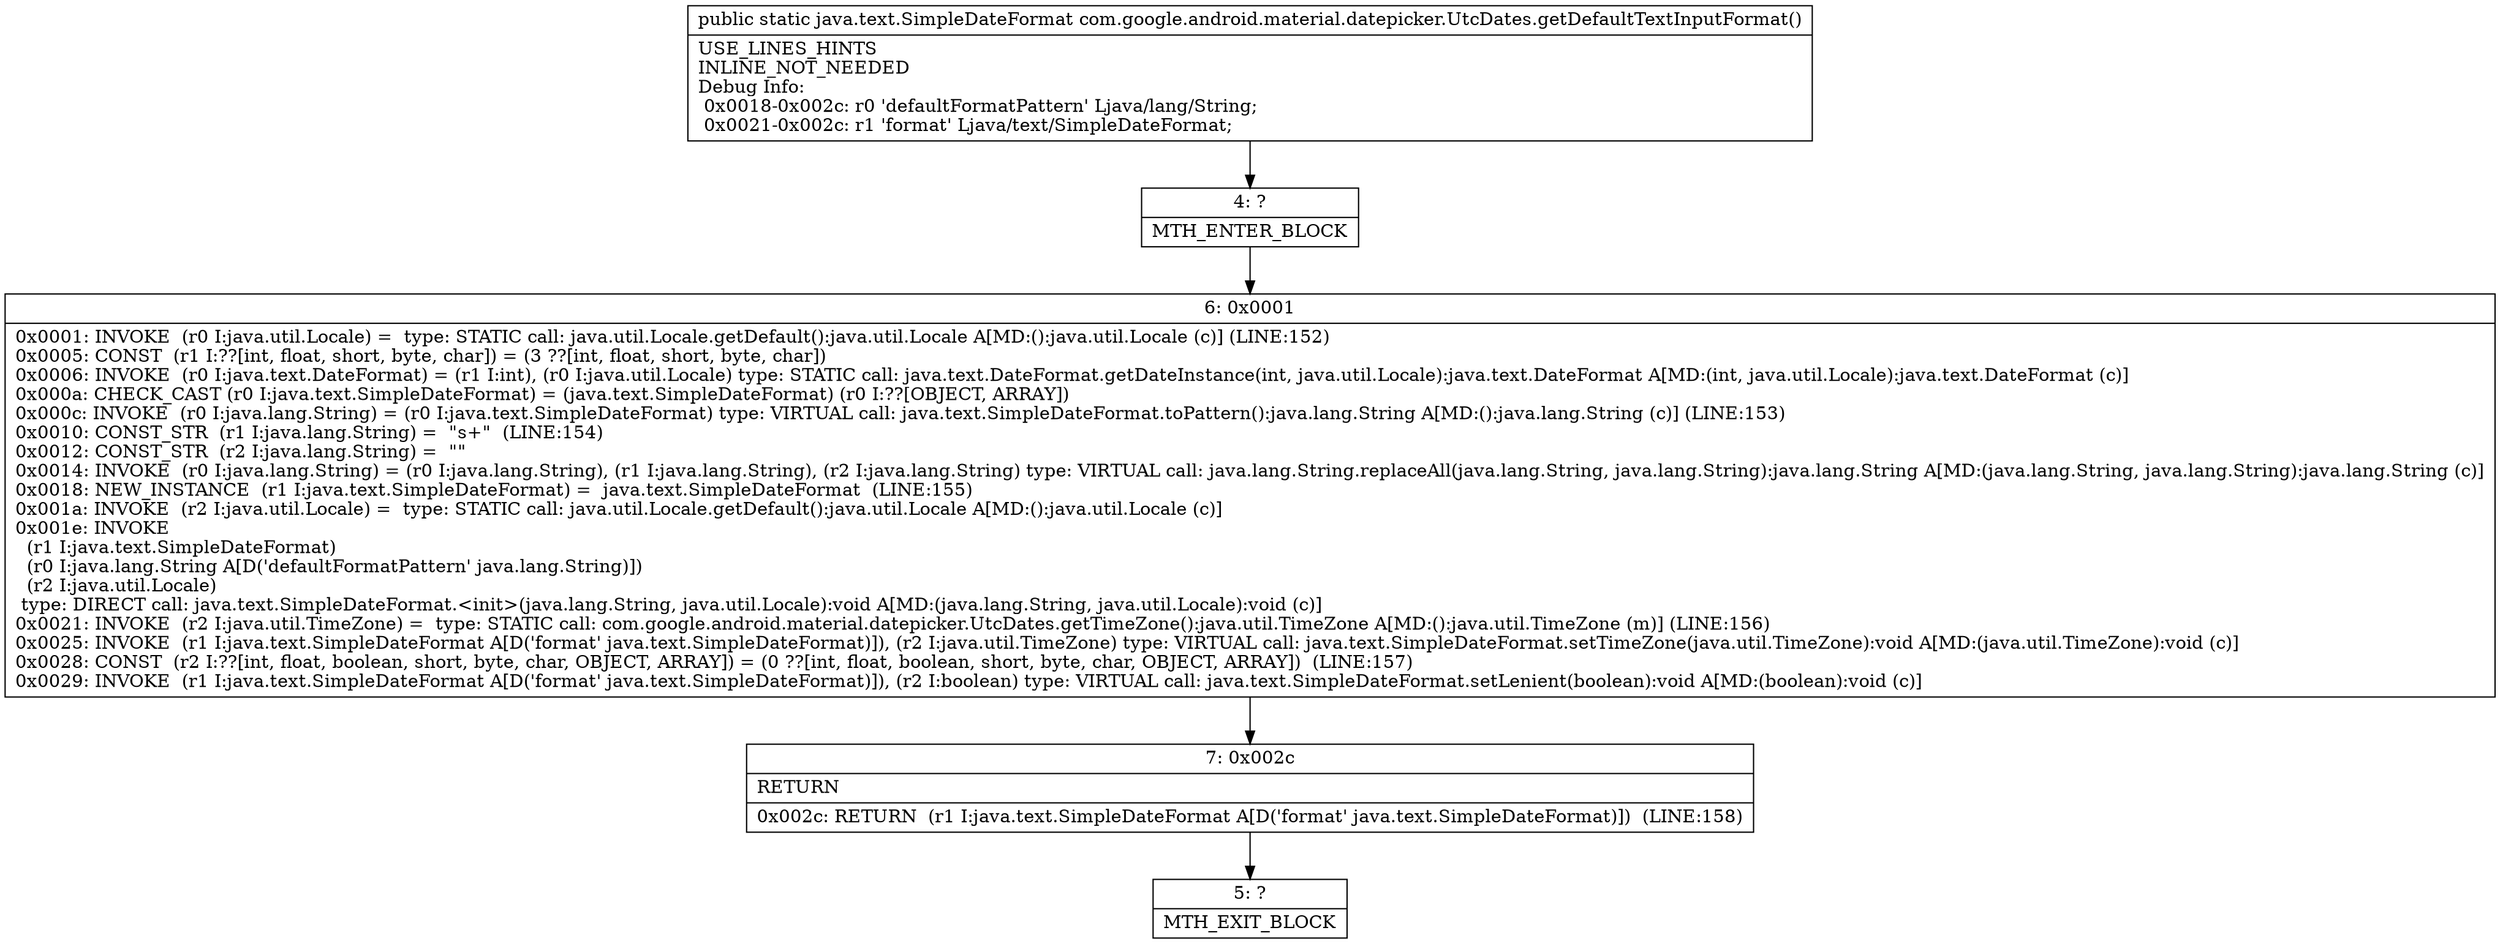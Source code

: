 digraph "CFG forcom.google.android.material.datepicker.UtcDates.getDefaultTextInputFormat()Ljava\/text\/SimpleDateFormat;" {
Node_4 [shape=record,label="{4\:\ ?|MTH_ENTER_BLOCK\l}"];
Node_6 [shape=record,label="{6\:\ 0x0001|0x0001: INVOKE  (r0 I:java.util.Locale) =  type: STATIC call: java.util.Locale.getDefault():java.util.Locale A[MD:():java.util.Locale (c)] (LINE:152)\l0x0005: CONST  (r1 I:??[int, float, short, byte, char]) = (3 ??[int, float, short, byte, char]) \l0x0006: INVOKE  (r0 I:java.text.DateFormat) = (r1 I:int), (r0 I:java.util.Locale) type: STATIC call: java.text.DateFormat.getDateInstance(int, java.util.Locale):java.text.DateFormat A[MD:(int, java.util.Locale):java.text.DateFormat (c)]\l0x000a: CHECK_CAST (r0 I:java.text.SimpleDateFormat) = (java.text.SimpleDateFormat) (r0 I:??[OBJECT, ARRAY]) \l0x000c: INVOKE  (r0 I:java.lang.String) = (r0 I:java.text.SimpleDateFormat) type: VIRTUAL call: java.text.SimpleDateFormat.toPattern():java.lang.String A[MD:():java.lang.String (c)] (LINE:153)\l0x0010: CONST_STR  (r1 I:java.lang.String) =  \"s+\"  (LINE:154)\l0x0012: CONST_STR  (r2 I:java.lang.String) =  \"\" \l0x0014: INVOKE  (r0 I:java.lang.String) = (r0 I:java.lang.String), (r1 I:java.lang.String), (r2 I:java.lang.String) type: VIRTUAL call: java.lang.String.replaceAll(java.lang.String, java.lang.String):java.lang.String A[MD:(java.lang.String, java.lang.String):java.lang.String (c)]\l0x0018: NEW_INSTANCE  (r1 I:java.text.SimpleDateFormat) =  java.text.SimpleDateFormat  (LINE:155)\l0x001a: INVOKE  (r2 I:java.util.Locale) =  type: STATIC call: java.util.Locale.getDefault():java.util.Locale A[MD:():java.util.Locale (c)]\l0x001e: INVOKE  \l  (r1 I:java.text.SimpleDateFormat)\l  (r0 I:java.lang.String A[D('defaultFormatPattern' java.lang.String)])\l  (r2 I:java.util.Locale)\l type: DIRECT call: java.text.SimpleDateFormat.\<init\>(java.lang.String, java.util.Locale):void A[MD:(java.lang.String, java.util.Locale):void (c)]\l0x0021: INVOKE  (r2 I:java.util.TimeZone) =  type: STATIC call: com.google.android.material.datepicker.UtcDates.getTimeZone():java.util.TimeZone A[MD:():java.util.TimeZone (m)] (LINE:156)\l0x0025: INVOKE  (r1 I:java.text.SimpleDateFormat A[D('format' java.text.SimpleDateFormat)]), (r2 I:java.util.TimeZone) type: VIRTUAL call: java.text.SimpleDateFormat.setTimeZone(java.util.TimeZone):void A[MD:(java.util.TimeZone):void (c)]\l0x0028: CONST  (r2 I:??[int, float, boolean, short, byte, char, OBJECT, ARRAY]) = (0 ??[int, float, boolean, short, byte, char, OBJECT, ARRAY])  (LINE:157)\l0x0029: INVOKE  (r1 I:java.text.SimpleDateFormat A[D('format' java.text.SimpleDateFormat)]), (r2 I:boolean) type: VIRTUAL call: java.text.SimpleDateFormat.setLenient(boolean):void A[MD:(boolean):void (c)]\l}"];
Node_7 [shape=record,label="{7\:\ 0x002c|RETURN\l|0x002c: RETURN  (r1 I:java.text.SimpleDateFormat A[D('format' java.text.SimpleDateFormat)])  (LINE:158)\l}"];
Node_5 [shape=record,label="{5\:\ ?|MTH_EXIT_BLOCK\l}"];
MethodNode[shape=record,label="{public static java.text.SimpleDateFormat com.google.android.material.datepicker.UtcDates.getDefaultTextInputFormat()  | USE_LINES_HINTS\lINLINE_NOT_NEEDED\lDebug Info:\l  0x0018\-0x002c: r0 'defaultFormatPattern' Ljava\/lang\/String;\l  0x0021\-0x002c: r1 'format' Ljava\/text\/SimpleDateFormat;\l}"];
MethodNode -> Node_4;Node_4 -> Node_6;
Node_6 -> Node_7;
Node_7 -> Node_5;
}

